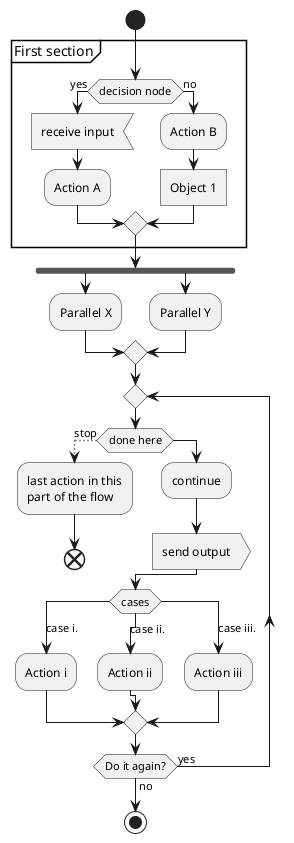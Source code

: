 @startuml
start

partition "First section" {
  if (decision node) then (yes)
    :receive input<
    :Action A;
  else (no)
    :Action B;
    :Object 1]
  endif
}

fork
  :Parallel X;
fork again
  :Parallel Y;
end merge

repeat

  if (done here) then (stop)
    -[dotted]->
    :last action in this
    part of the flow;
    end;
  else
    :continue;
    :send output>
  endif
  
  switch (cases)
  case (case i.)
    :Action i;
  case (case ii.)
    :Action ii;
  case (case iii.)
    :Action iii;
  endswitch

repeat while (Do it again?) is (yes) not (no)

stop
@enduml
